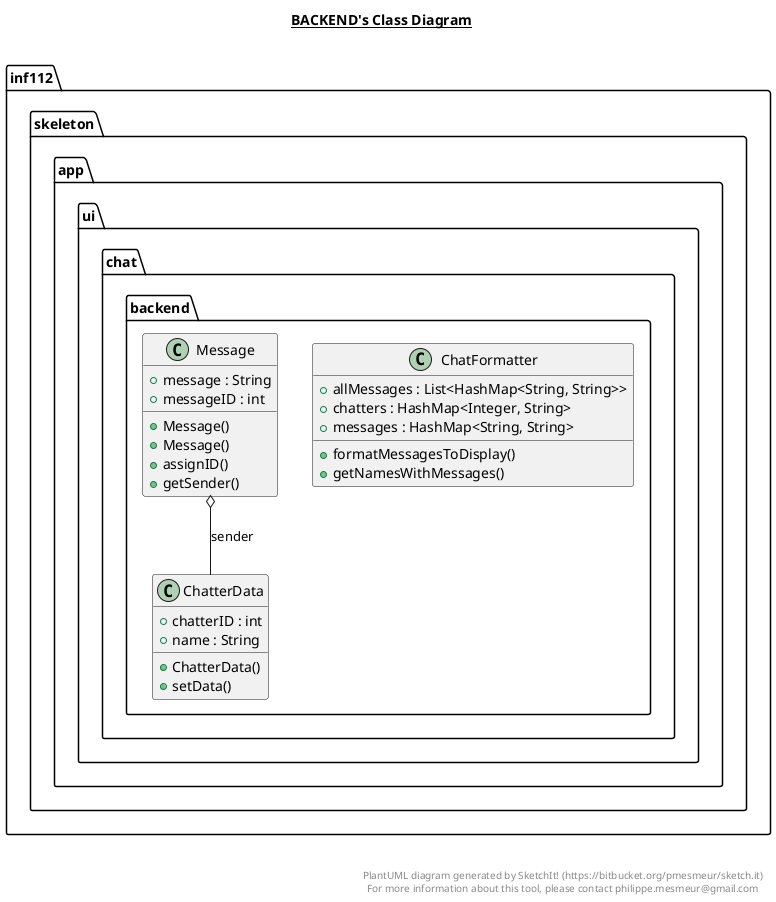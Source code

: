 @startuml

title __BACKEND's Class Diagram__\n

  namespace inf112.skeleton.app {
    namespace ui.chat {
      namespace backend {
        class inf112.skeleton.app.ui.chat.backend.ChatFormatter {
            + allMessages : List<HashMap<String, String>>
            + chatters : HashMap<Integer, String>
            + messages : HashMap<String, String>
            + formatMessagesToDisplay()
            + getNamesWithMessages()
        }
      }
    }
  }
  

  namespace inf112.skeleton.app {
    namespace ui.chat {
      namespace backend {
        class inf112.skeleton.app.ui.chat.backend.ChatterData {
            + chatterID : int
            + name : String
            + ChatterData()
            + setData()
        }
      }
    }
  }
  

  namespace inf112.skeleton.app {
    namespace ui.chat {
      namespace backend {
        class inf112.skeleton.app.ui.chat.backend.Message {
            + message : String
            + messageID : int
            + Message()
            + Message()
            + assignID()
            + getSender()
        }
      }
    }
  }
  

  inf112.skeleton.app.ui.chat.backend.Message o-- inf112.skeleton.app.ui.chat.backend.ChatterData : sender


right footer


PlantUML diagram generated by SketchIt! (https://bitbucket.org/pmesmeur/sketch.it)
For more information about this tool, please contact philippe.mesmeur@gmail.com
endfooter

@enduml
